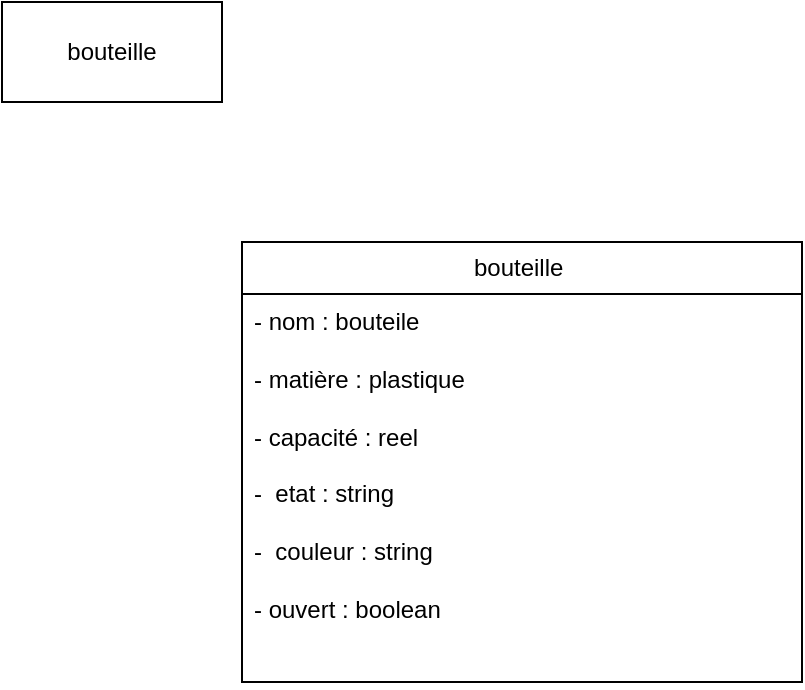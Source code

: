 <mxfile version="22.1.16" type="device">
  <diagram name="Page-1" id="gnJd2W_FpMsyQ6M1evW5">
    <mxGraphModel dx="1338" dy="3166" grid="1" gridSize="10" guides="1" tooltips="1" connect="1" arrows="1" fold="1" page="1" pageScale="1" pageWidth="827" pageHeight="1169" math="0" shadow="0">
      <root>
        <mxCell id="0" />
        <mxCell id="1" parent="0" />
        <mxCell id="i22W9tnUgkteUJuKumP5-1" value="bouteille" style="html=1;whiteSpace=wrap;" parent="1" vertex="1">
          <mxGeometry x="40" y="-2320" width="110" height="50" as="geometry" />
        </mxCell>
        <mxCell id="i22W9tnUgkteUJuKumP5-2" value="bouteille&amp;nbsp;" style="swimlane;fontStyle=0;childLayout=stackLayout;horizontal=1;startSize=26;fillColor=none;horizontalStack=0;resizeParent=1;resizeParentMax=0;resizeLast=0;collapsible=1;marginBottom=0;whiteSpace=wrap;html=1;" parent="1" vertex="1">
          <mxGeometry x="160" y="-2200" width="280" height="220" as="geometry" />
        </mxCell>
        <mxCell id="i22W9tnUgkteUJuKumP5-3" value="- nom : bouteile&amp;nbsp;&lt;br&gt;&lt;br&gt;- matière : plastique&amp;nbsp;&lt;br&gt;&lt;br&gt;- capacité : reel&amp;nbsp;&lt;br&gt;&lt;br&gt;-&amp;nbsp; etat : string&amp;nbsp;&lt;br&gt;&lt;br&gt;-&amp;nbsp; couleur : string&lt;br&gt;&lt;br&gt;- ouvert : boolean&amp;nbsp;" style="text;strokeColor=none;fillColor=none;align=left;verticalAlign=top;spacingLeft=4;spacingRight=4;overflow=hidden;rotatable=0;points=[[0,0.5],[1,0.5]];portConstraint=eastwest;whiteSpace=wrap;html=1;" parent="i22W9tnUgkteUJuKumP5-2" vertex="1">
          <mxGeometry y="26" width="280" height="194" as="geometry" />
        </mxCell>
      </root>
    </mxGraphModel>
  </diagram>
</mxfile>
